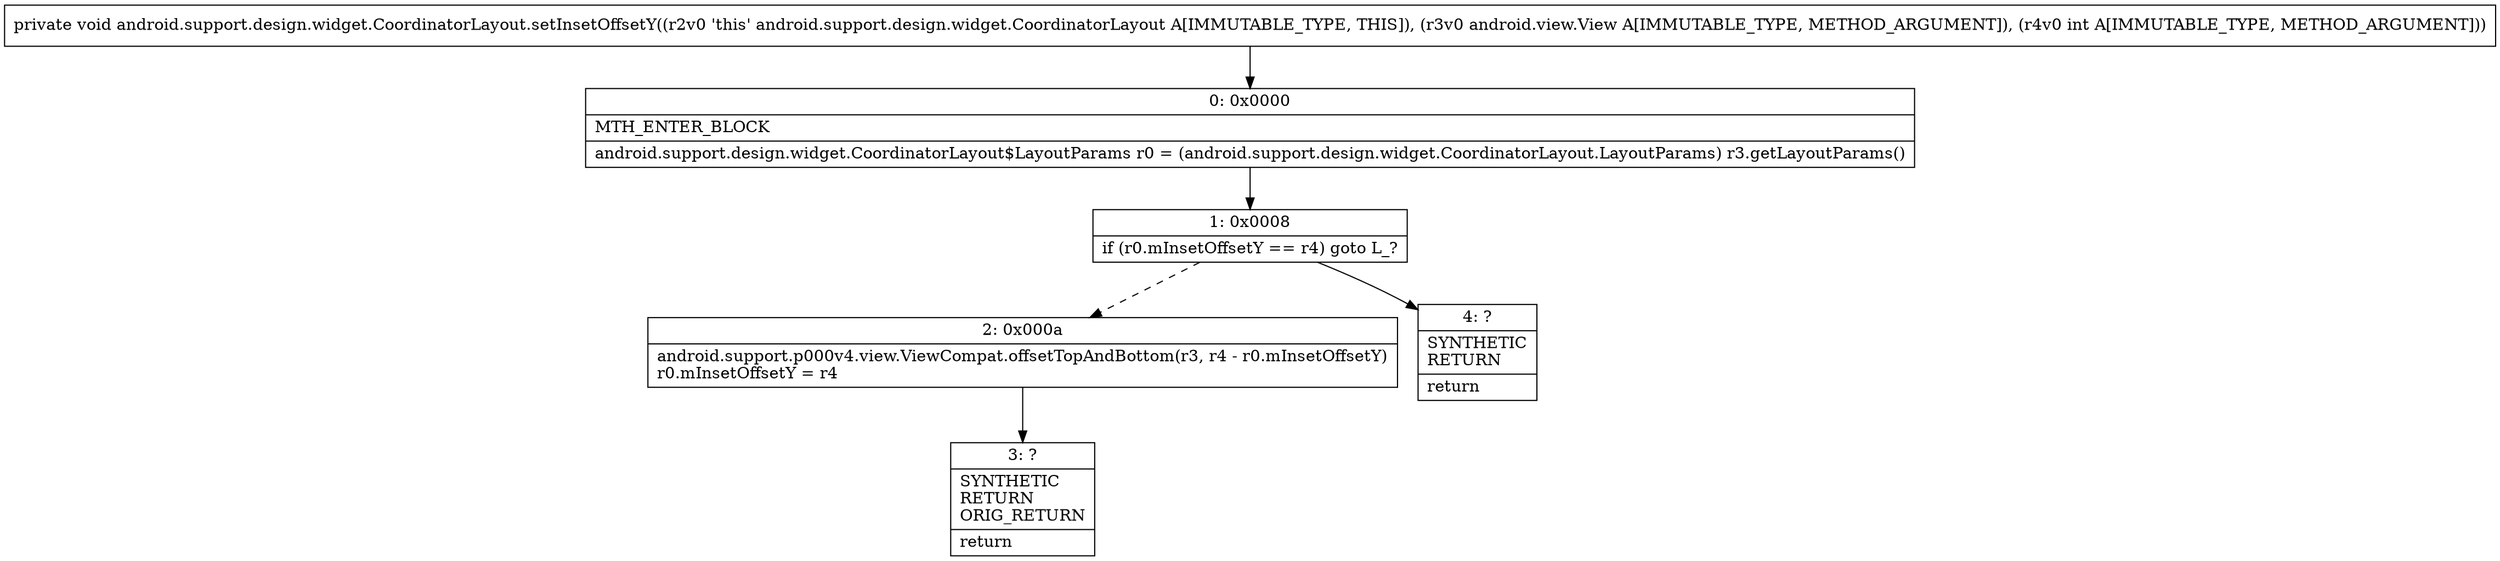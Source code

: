 digraph "CFG forandroid.support.design.widget.CoordinatorLayout.setInsetOffsetY(Landroid\/view\/View;I)V" {
Node_0 [shape=record,label="{0\:\ 0x0000|MTH_ENTER_BLOCK\l|android.support.design.widget.CoordinatorLayout$LayoutParams r0 = (android.support.design.widget.CoordinatorLayout.LayoutParams) r3.getLayoutParams()\l}"];
Node_1 [shape=record,label="{1\:\ 0x0008|if (r0.mInsetOffsetY == r4) goto L_?\l}"];
Node_2 [shape=record,label="{2\:\ 0x000a|android.support.p000v4.view.ViewCompat.offsetTopAndBottom(r3, r4 \- r0.mInsetOffsetY)\lr0.mInsetOffsetY = r4\l}"];
Node_3 [shape=record,label="{3\:\ ?|SYNTHETIC\lRETURN\lORIG_RETURN\l|return\l}"];
Node_4 [shape=record,label="{4\:\ ?|SYNTHETIC\lRETURN\l|return\l}"];
MethodNode[shape=record,label="{private void android.support.design.widget.CoordinatorLayout.setInsetOffsetY((r2v0 'this' android.support.design.widget.CoordinatorLayout A[IMMUTABLE_TYPE, THIS]), (r3v0 android.view.View A[IMMUTABLE_TYPE, METHOD_ARGUMENT]), (r4v0 int A[IMMUTABLE_TYPE, METHOD_ARGUMENT])) }"];
MethodNode -> Node_0;
Node_0 -> Node_1;
Node_1 -> Node_2[style=dashed];
Node_1 -> Node_4;
Node_2 -> Node_3;
}

